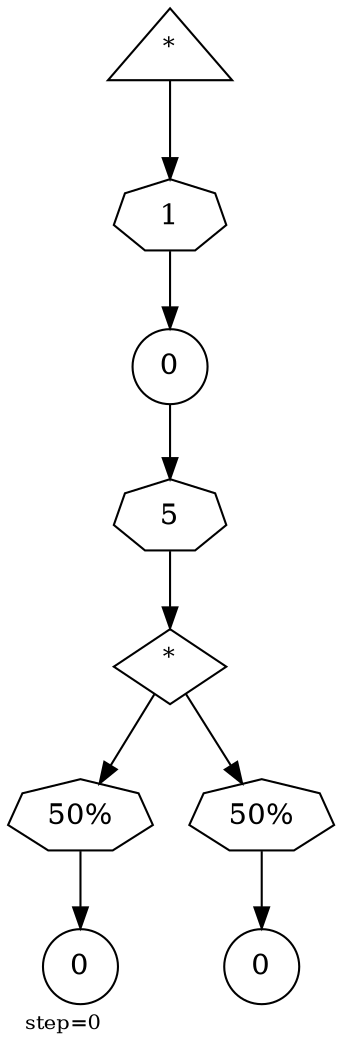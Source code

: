 digraph {
  graph  [labelloc=bottom,labeljust=left,fontsize="10",label="step=0"];
  "310" [shape=triangle,peripheries="1",label=<<SUP>*</SUP>>,labelfontcolor=black,color=black];
  "311" [shape=circle,peripheries="1",label=<0>,labelfontcolor=black,color=black];
  "312" [shape=diamond,peripheries="1",label=<<SUP>*</SUP>>,labelfontcolor=black,color=black];
  "313" [shape=circle,peripheries="1",label=<0>,labelfontcolor=black,color=black];
  "314" [shape=circle,peripheries="1",label=<0>,labelfontcolor=black,color=black];
  "315" [label=<1>,peripheries="1",color=black,shape=septagon];
  "310" -> "315" [color=black];
  "315" -> "311" [color=black];
  "316" [label=<5>,peripheries="1",color=black,shape=septagon];
  "311" -> "316" [color=black];
  "316" -> "312" [color=black];
  "317" [label=<50%>,peripheries="1",color=black,shape=septagon];
  "312" -> "317" [color=black];
  "317" -> "313" [color=black];
  "318" [label=<50%>,peripheries="1",color=black,shape=septagon];
  "312" -> "318" [color=black];
  "318" -> "314" [color=black];
}